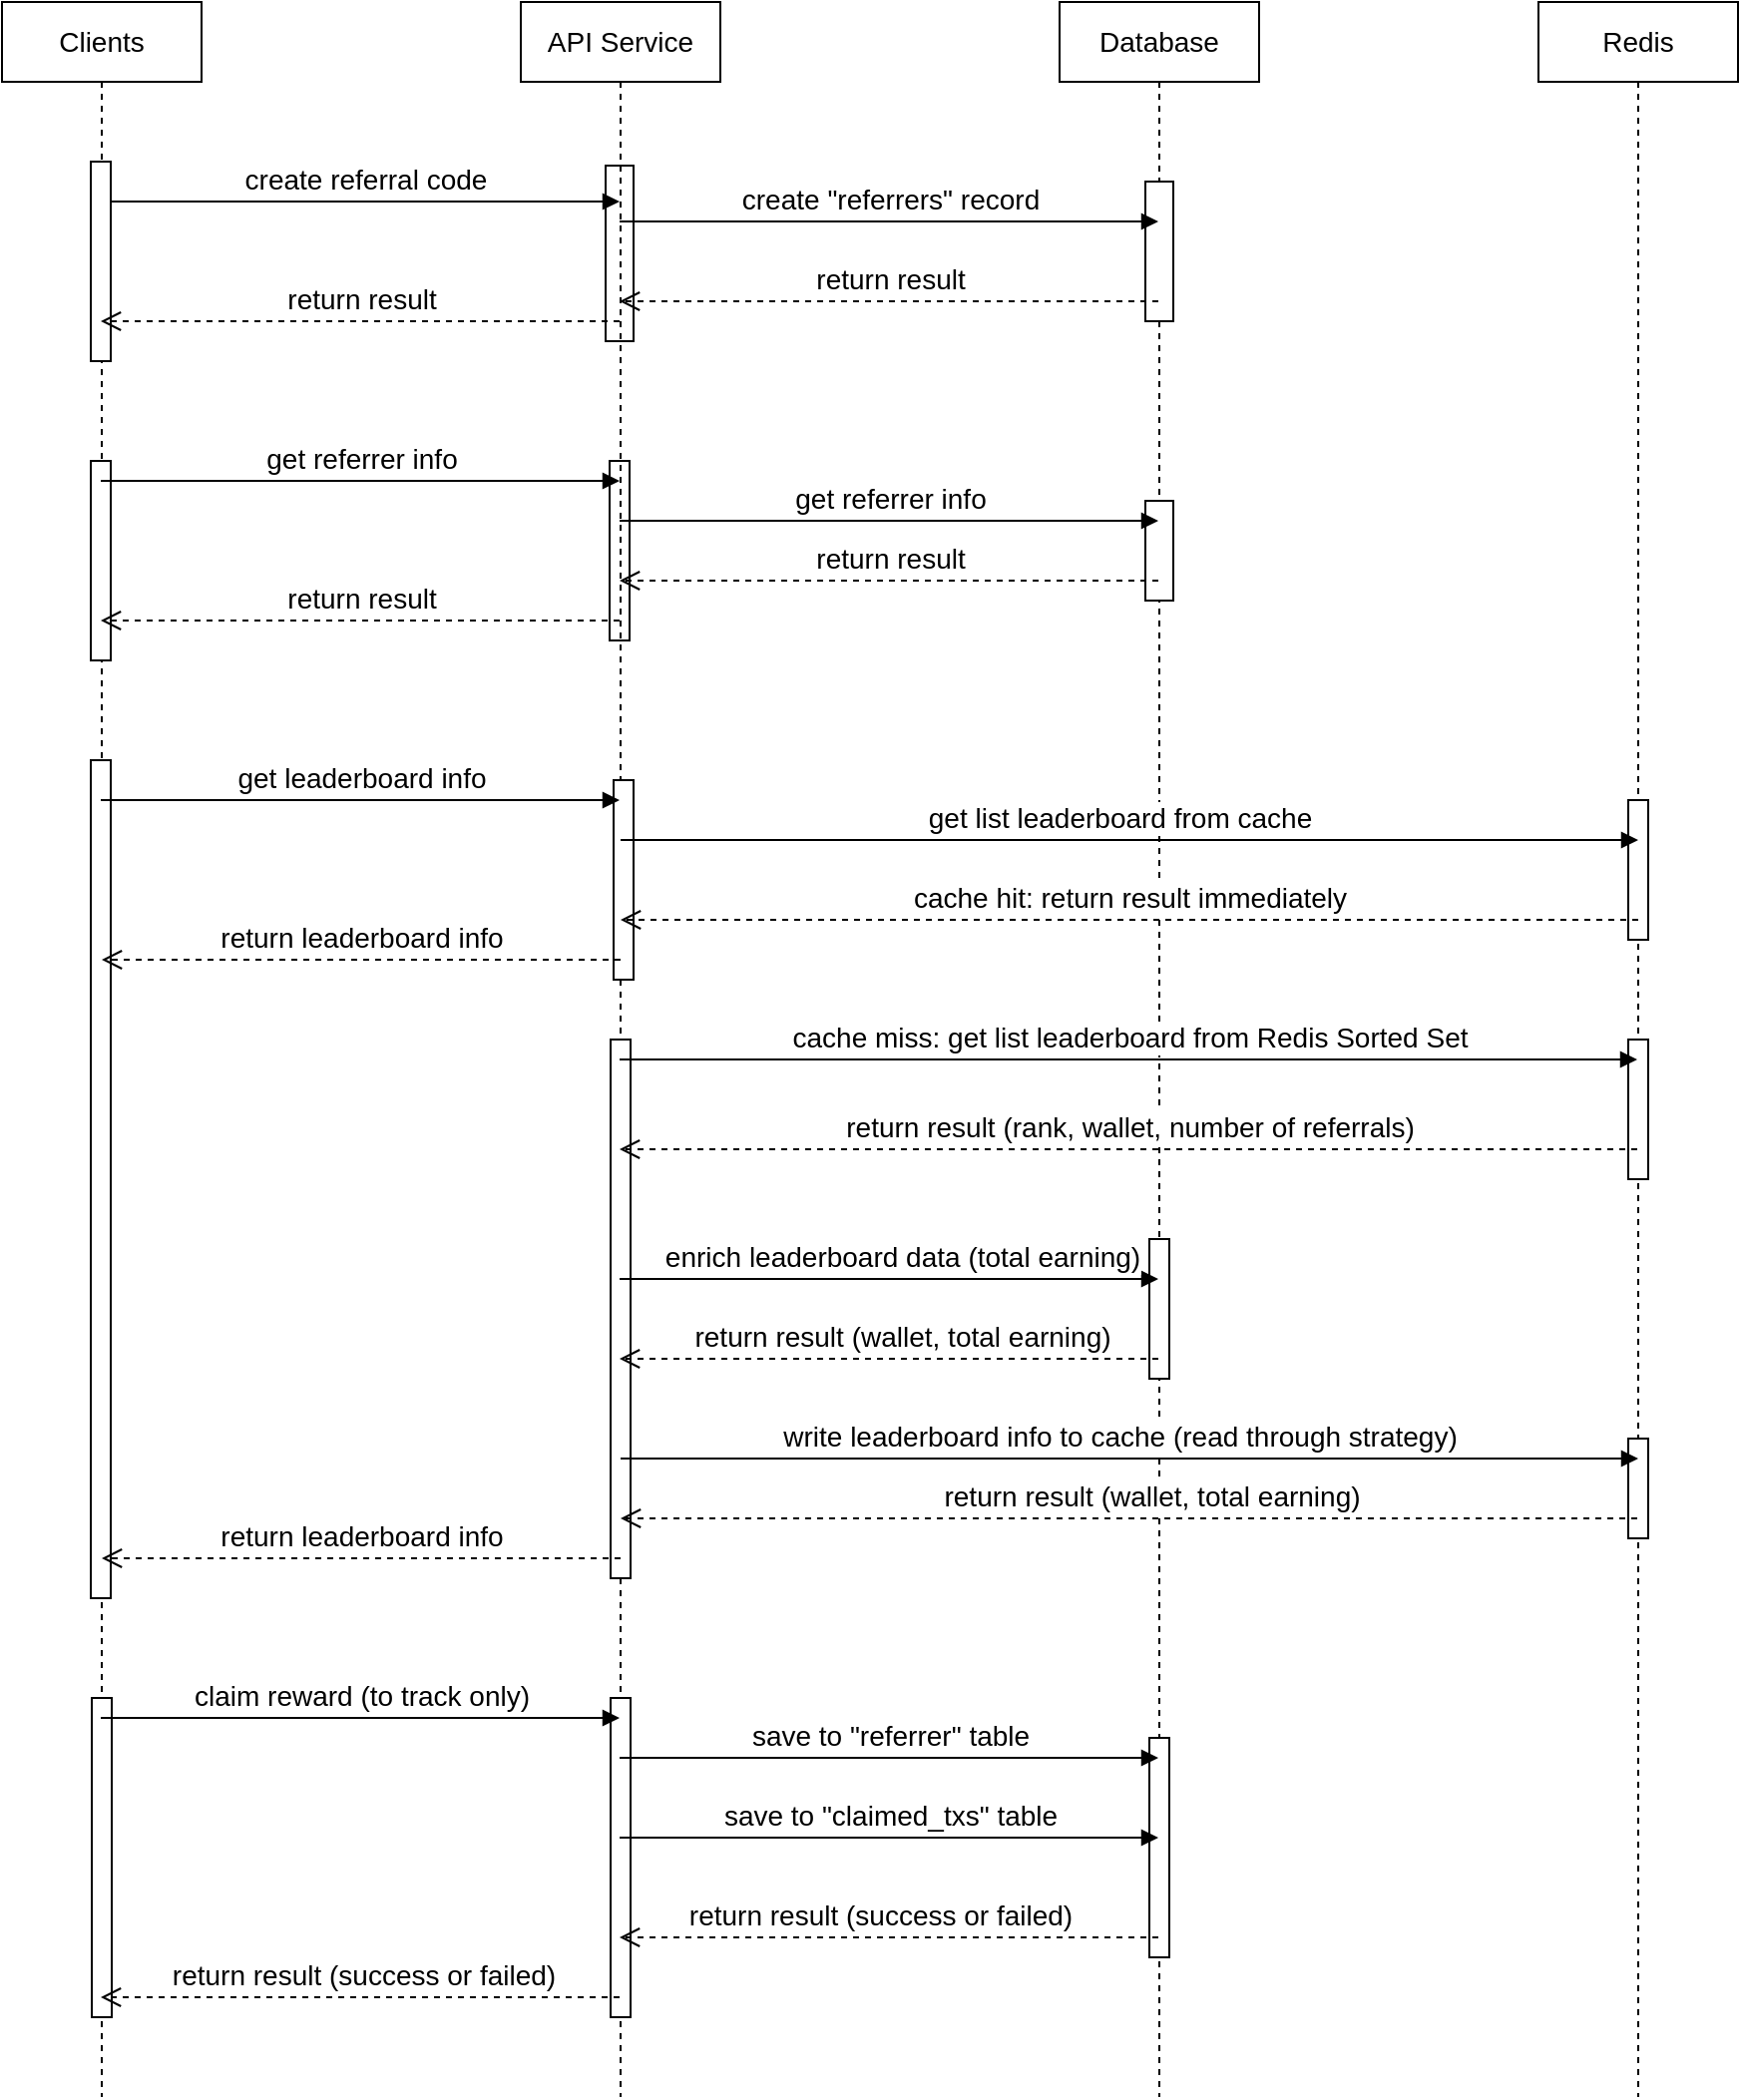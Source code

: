 <mxfile version="18.1.3" type="github">
  <diagram id="ZGwalyleYwvO8AtcDpwx" name="Page-1">
    <mxGraphModel dx="1426" dy="688" grid="1" gridSize="10" guides="1" tooltips="1" connect="1" arrows="1" fold="1" page="1" pageScale="1" pageWidth="850" pageHeight="1100" math="0" shadow="0">
      <root>
        <mxCell id="0" />
        <mxCell id="1" parent="0" />
        <mxCell id="zgXDMcQc70BsnG4MItMS-13" value="" style="html=1;points=[];perimeter=orthogonalPerimeter;" vertex="1" parent="1">
          <mxGeometry x="384.5" y="270" width="10" height="90" as="geometry" />
        </mxCell>
        <mxCell id="zgXDMcQc70BsnG4MItMS-8" value="" style="html=1;points=[];perimeter=orthogonalPerimeter;" vertex="1" parent="1">
          <mxGeometry x="382.5" y="122" width="14" height="88" as="geometry" />
        </mxCell>
        <mxCell id="bLqd7wcAviLybuqdrjyT-1" value="Clients" style="shape=umlLifeline;perimeter=lifelinePerimeter;whiteSpace=wrap;html=1;container=1;collapsible=0;recursiveResize=0;outlineConnect=0;fontSize=14;" parent="1" vertex="1">
          <mxGeometry x="80" y="40" width="100" height="1050" as="geometry" />
        </mxCell>
        <mxCell id="zgXDMcQc70BsnG4MItMS-7" value="" style="html=1;points=[];perimeter=orthogonalPerimeter;" vertex="1" parent="bLqd7wcAviLybuqdrjyT-1">
          <mxGeometry x="44.5" y="80" width="10" height="100" as="geometry" />
        </mxCell>
        <mxCell id="zgXDMcQc70BsnG4MItMS-12" value="" style="html=1;points=[];perimeter=orthogonalPerimeter;" vertex="1" parent="bLqd7wcAviLybuqdrjyT-1">
          <mxGeometry x="44.5" y="230" width="10" height="100" as="geometry" />
        </mxCell>
        <mxCell id="zgXDMcQc70BsnG4MItMS-16" value="" style="html=1;points=[];perimeter=orthogonalPerimeter;" vertex="1" parent="bLqd7wcAviLybuqdrjyT-1">
          <mxGeometry x="44.5" y="380" width="10" height="420" as="geometry" />
        </mxCell>
        <mxCell id="zgXDMcQc70BsnG4MItMS-27" value="" style="html=1;points=[];perimeter=orthogonalPerimeter;" vertex="1" parent="bLqd7wcAviLybuqdrjyT-1">
          <mxGeometry x="45" y="850" width="10" height="160" as="geometry" />
        </mxCell>
        <mxCell id="bLqd7wcAviLybuqdrjyT-2" value="API Service" style="shape=umlLifeline;perimeter=lifelinePerimeter;whiteSpace=wrap;html=1;container=1;collapsible=0;recursiveResize=0;outlineConnect=0;fontSize=14;" parent="1" vertex="1">
          <mxGeometry x="340" y="40" width="100" height="1050" as="geometry" />
        </mxCell>
        <mxCell id="zgXDMcQc70BsnG4MItMS-17" value="" style="html=1;points=[];perimeter=orthogonalPerimeter;" vertex="1" parent="bLqd7wcAviLybuqdrjyT-2">
          <mxGeometry x="46.5" y="390" width="10" height="100" as="geometry" />
        </mxCell>
        <mxCell id="zgXDMcQc70BsnG4MItMS-21" value="" style="html=1;points=[];perimeter=orthogonalPerimeter;" vertex="1" parent="bLqd7wcAviLybuqdrjyT-2">
          <mxGeometry x="45" y="520" width="10" height="270" as="geometry" />
        </mxCell>
        <mxCell id="zgXDMcQc70BsnG4MItMS-28" value="" style="html=1;points=[];perimeter=orthogonalPerimeter;" vertex="1" parent="bLqd7wcAviLybuqdrjyT-2">
          <mxGeometry x="45" y="850" width="10" height="160" as="geometry" />
        </mxCell>
        <mxCell id="bLqd7wcAviLybuqdrjyT-3" value="Database" style="shape=umlLifeline;perimeter=lifelinePerimeter;whiteSpace=wrap;html=1;container=1;collapsible=0;recursiveResize=0;outlineConnect=0;fontSize=14;" parent="1" vertex="1">
          <mxGeometry x="610" y="40" width="100" height="1050" as="geometry" />
        </mxCell>
        <mxCell id="zgXDMcQc70BsnG4MItMS-11" value="" style="html=1;points=[];perimeter=orthogonalPerimeter;" vertex="1" parent="bLqd7wcAviLybuqdrjyT-3">
          <mxGeometry x="43" y="90" width="14" height="70" as="geometry" />
        </mxCell>
        <mxCell id="zgXDMcQc70BsnG4MItMS-15" value="" style="html=1;points=[];perimeter=orthogonalPerimeter;" vertex="1" parent="bLqd7wcAviLybuqdrjyT-3">
          <mxGeometry x="43" y="250" width="14" height="50" as="geometry" />
        </mxCell>
        <mxCell id="zgXDMcQc70BsnG4MItMS-23" value="" style="html=1;points=[];perimeter=orthogonalPerimeter;" vertex="1" parent="bLqd7wcAviLybuqdrjyT-3">
          <mxGeometry x="45" y="620" width="10" height="70" as="geometry" />
        </mxCell>
        <mxCell id="zgXDMcQc70BsnG4MItMS-29" value="" style="html=1;points=[];perimeter=orthogonalPerimeter;" vertex="1" parent="bLqd7wcAviLybuqdrjyT-3">
          <mxGeometry x="45" y="870" width="10" height="110" as="geometry" />
        </mxCell>
        <mxCell id="bLqd7wcAviLybuqdrjyT-4" value="Redis" style="shape=umlLifeline;perimeter=lifelinePerimeter;whiteSpace=wrap;html=1;container=1;collapsible=0;recursiveResize=0;outlineConnect=0;fontSize=14;" parent="1" vertex="1">
          <mxGeometry x="850" y="40" width="100" height="1050" as="geometry" />
        </mxCell>
        <mxCell id="zgXDMcQc70BsnG4MItMS-18" value="" style="html=1;points=[];perimeter=orthogonalPerimeter;" vertex="1" parent="bLqd7wcAviLybuqdrjyT-4">
          <mxGeometry x="45" y="400" width="10" height="70" as="geometry" />
        </mxCell>
        <mxCell id="zgXDMcQc70BsnG4MItMS-20" value="" style="html=1;points=[];perimeter=orthogonalPerimeter;" vertex="1" parent="bLqd7wcAviLybuqdrjyT-4">
          <mxGeometry x="45" y="520" width="10" height="70" as="geometry" />
        </mxCell>
        <mxCell id="zgXDMcQc70BsnG4MItMS-26" value="" style="html=1;points=[];perimeter=orthogonalPerimeter;" vertex="1" parent="bLqd7wcAviLybuqdrjyT-4">
          <mxGeometry x="45" y="720" width="10" height="50" as="geometry" />
        </mxCell>
        <mxCell id="bLqd7wcAviLybuqdrjyT-5" value="create referral code" style="html=1;verticalAlign=bottom;endArrow=block;rounded=0;fontSize=14;" parent="1" edge="1" source="zgXDMcQc70BsnG4MItMS-7">
          <mxGeometry width="80" relative="1" as="geometry">
            <mxPoint x="129.5" y="140" as="sourcePoint" />
            <mxPoint x="389.5" y="140" as="targetPoint" />
          </mxGeometry>
        </mxCell>
        <mxCell id="bLqd7wcAviLybuqdrjyT-6" value="create &quot;referrers&quot; record" style="html=1;verticalAlign=bottom;endArrow=block;rounded=0;fontSize=14;" parent="1" edge="1">
          <mxGeometry width="80" relative="1" as="geometry">
            <mxPoint x="389.5" y="150" as="sourcePoint" />
            <mxPoint x="659.5" y="150" as="targetPoint" />
          </mxGeometry>
        </mxCell>
        <mxCell id="bLqd7wcAviLybuqdrjyT-7" value="return result" style="html=1;verticalAlign=bottom;endArrow=open;dashed=1;endSize=8;rounded=0;fontSize=14;" parent="1" edge="1">
          <mxGeometry relative="1" as="geometry">
            <mxPoint x="659.5" y="190" as="sourcePoint" />
            <mxPoint x="389.5" y="190" as="targetPoint" />
          </mxGeometry>
        </mxCell>
        <mxCell id="bLqd7wcAviLybuqdrjyT-8" value="return result" style="html=1;verticalAlign=bottom;endArrow=open;dashed=1;endSize=8;rounded=0;fontSize=14;" parent="1" edge="1">
          <mxGeometry relative="1" as="geometry">
            <mxPoint x="389.5" y="200" as="sourcePoint" />
            <mxPoint x="129.5" y="200" as="targetPoint" />
          </mxGeometry>
        </mxCell>
        <mxCell id="bLqd7wcAviLybuqdrjyT-9" value="get referrer info" style="html=1;verticalAlign=bottom;endArrow=block;rounded=0;fontSize=14;" parent="1" edge="1">
          <mxGeometry width="80" relative="1" as="geometry">
            <mxPoint x="129.5" y="280" as="sourcePoint" />
            <mxPoint x="389.5" y="280" as="targetPoint" />
          </mxGeometry>
        </mxCell>
        <mxCell id="bLqd7wcAviLybuqdrjyT-10" value="get referrer info" style="html=1;verticalAlign=bottom;endArrow=block;rounded=0;fontSize=14;" parent="1" edge="1">
          <mxGeometry width="80" relative="1" as="geometry">
            <mxPoint x="389.5" y="300" as="sourcePoint" />
            <mxPoint x="659.5" y="300" as="targetPoint" />
          </mxGeometry>
        </mxCell>
        <mxCell id="bLqd7wcAviLybuqdrjyT-11" value="return result" style="html=1;verticalAlign=bottom;endArrow=open;dashed=1;endSize=8;rounded=0;fontSize=14;" parent="1" edge="1">
          <mxGeometry relative="1" as="geometry">
            <mxPoint x="659.5" y="330" as="sourcePoint" />
            <mxPoint x="389.5" y="330" as="targetPoint" />
          </mxGeometry>
        </mxCell>
        <mxCell id="bLqd7wcAviLybuqdrjyT-12" value="return result" style="html=1;verticalAlign=bottom;endArrow=open;dashed=1;endSize=8;rounded=0;fontSize=14;" parent="1" edge="1">
          <mxGeometry relative="1" as="geometry">
            <mxPoint x="389.5" y="350" as="sourcePoint" />
            <mxPoint x="129.5" y="350" as="targetPoint" />
          </mxGeometry>
        </mxCell>
        <mxCell id="bLqd7wcAviLybuqdrjyT-14" value="get leaderboard info" style="html=1;verticalAlign=bottom;endArrow=block;rounded=0;fontSize=14;" parent="1" edge="1">
          <mxGeometry width="80" relative="1" as="geometry">
            <mxPoint x="129.5" y="440" as="sourcePoint" />
            <mxPoint x="389.5" y="440" as="targetPoint" />
          </mxGeometry>
        </mxCell>
        <mxCell id="bLqd7wcAviLybuqdrjyT-15" value="cache miss: get list leaderboard from Redis Sorted Set" style="html=1;verticalAlign=bottom;endArrow=block;rounded=0;fontSize=14;" parent="1" edge="1">
          <mxGeometry width="80" relative="1" as="geometry">
            <mxPoint x="389.5" y="570" as="sourcePoint" />
            <mxPoint x="899.5" y="570" as="targetPoint" />
          </mxGeometry>
        </mxCell>
        <mxCell id="bLqd7wcAviLybuqdrjyT-17" value="return result (rank, wallet, number of referrals)" style="html=1;verticalAlign=bottom;endArrow=open;dashed=1;endSize=8;rounded=0;fontSize=14;" parent="1" edge="1">
          <mxGeometry relative="1" as="geometry">
            <mxPoint x="899.5" y="615" as="sourcePoint" />
            <mxPoint x="389.5" y="615" as="targetPoint" />
          </mxGeometry>
        </mxCell>
        <mxCell id="bLqd7wcAviLybuqdrjyT-18" value="enrich leaderboard data (total earning)" style="html=1;verticalAlign=bottom;endArrow=block;rounded=0;fontSize=14;" parent="1" edge="1">
          <mxGeometry x="0.041" width="80" relative="1" as="geometry">
            <mxPoint x="389.5" y="680" as="sourcePoint" />
            <mxPoint x="659.5" y="680" as="targetPoint" />
            <mxPoint x="1" as="offset" />
          </mxGeometry>
        </mxCell>
        <mxCell id="bLqd7wcAviLybuqdrjyT-19" value="return result (wallet, total earning)" style="html=1;verticalAlign=bottom;endArrow=open;dashed=1;endSize=8;rounded=0;fontSize=14;" parent="1" edge="1">
          <mxGeometry x="-0.041" relative="1" as="geometry">
            <mxPoint x="659.5" y="720" as="sourcePoint" />
            <mxPoint x="389.5" y="720" as="targetPoint" />
            <mxPoint x="1" as="offset" />
          </mxGeometry>
        </mxCell>
        <mxCell id="bLqd7wcAviLybuqdrjyT-20" value="return leaderboard info" style="html=1;verticalAlign=bottom;endArrow=open;dashed=1;endSize=8;rounded=0;fontSize=14;" parent="1" edge="1">
          <mxGeometry relative="1" as="geometry">
            <mxPoint x="390" y="820" as="sourcePoint" />
            <mxPoint x="130" y="820" as="targetPoint" />
            <mxPoint as="offset" />
          </mxGeometry>
        </mxCell>
        <mxCell id="bLqd7wcAviLybuqdrjyT-21" value="claim reward (to track only)" style="html=1;verticalAlign=bottom;endArrow=block;rounded=0;fontSize=14;" parent="1" edge="1">
          <mxGeometry width="80" relative="1" as="geometry">
            <mxPoint x="129.5" y="900" as="sourcePoint" />
            <mxPoint x="389.5" y="900" as="targetPoint" />
          </mxGeometry>
        </mxCell>
        <mxCell id="bLqd7wcAviLybuqdrjyT-22" value="save to &quot;referrer&quot; table" style="html=1;verticalAlign=bottom;endArrow=block;rounded=0;fontSize=14;" parent="1" edge="1">
          <mxGeometry width="80" relative="1" as="geometry">
            <mxPoint x="389.5" y="920" as="sourcePoint" />
            <mxPoint x="659.5" y="920" as="targetPoint" />
          </mxGeometry>
        </mxCell>
        <mxCell id="bLqd7wcAviLybuqdrjyT-23" value="save to &quot;claimed_txs&quot; table" style="html=1;verticalAlign=bottom;endArrow=block;rounded=0;fontSize=14;" parent="1" edge="1">
          <mxGeometry width="80" relative="1" as="geometry">
            <mxPoint x="389.5" y="960" as="sourcePoint" />
            <mxPoint x="659.5" y="960" as="targetPoint" />
          </mxGeometry>
        </mxCell>
        <mxCell id="bLqd7wcAviLybuqdrjyT-24" value="return result (success or failed)" style="html=1;verticalAlign=bottom;endArrow=open;dashed=1;endSize=8;rounded=0;fontSize=14;" parent="1" edge="1">
          <mxGeometry x="0.033" relative="1" as="geometry">
            <mxPoint x="659.5" y="1010" as="sourcePoint" />
            <mxPoint x="389.5" y="1010" as="targetPoint" />
            <mxPoint as="offset" />
          </mxGeometry>
        </mxCell>
        <mxCell id="bLqd7wcAviLybuqdrjyT-25" value="return result (success or failed)" style="html=1;verticalAlign=bottom;endArrow=open;dashed=1;endSize=8;rounded=0;fontSize=14;" parent="1" edge="1">
          <mxGeometry x="-0.004" relative="1" as="geometry">
            <mxPoint x="389.5" y="1040" as="sourcePoint" />
            <mxPoint x="129.5" y="1040" as="targetPoint" />
            <mxPoint x="1" as="offset" />
          </mxGeometry>
        </mxCell>
        <mxCell id="zgXDMcQc70BsnG4MItMS-1" value="get list leaderboard from cache" style="html=1;verticalAlign=bottom;endArrow=block;rounded=0;fontSize=14;" edge="1" parent="1">
          <mxGeometry x="-0.02" width="80" relative="1" as="geometry">
            <mxPoint x="390" y="460" as="sourcePoint" />
            <mxPoint x="900" y="460" as="targetPoint" />
            <mxPoint as="offset" />
          </mxGeometry>
        </mxCell>
        <mxCell id="zgXDMcQc70BsnG4MItMS-2" value="write leaderboard info to cache (read through strategy)" style="html=1;verticalAlign=bottom;endArrow=block;rounded=0;fontSize=14;" edge="1" parent="1">
          <mxGeometry x="-0.02" width="80" relative="1" as="geometry">
            <mxPoint x="390" y="770" as="sourcePoint" />
            <mxPoint x="900" y="770" as="targetPoint" />
            <mxPoint as="offset" />
          </mxGeometry>
        </mxCell>
        <mxCell id="zgXDMcQc70BsnG4MItMS-3" value="cache hit: return result immediately" style="html=1;verticalAlign=bottom;endArrow=open;dashed=1;endSize=8;rounded=0;fontSize=14;" edge="1" parent="1">
          <mxGeometry relative="1" as="geometry">
            <mxPoint x="900" y="500" as="sourcePoint" />
            <mxPoint x="390" y="500" as="targetPoint" />
          </mxGeometry>
        </mxCell>
        <mxCell id="zgXDMcQc70BsnG4MItMS-4" value="return leaderboard info" style="html=1;verticalAlign=bottom;endArrow=open;dashed=1;endSize=8;rounded=0;fontSize=14;" edge="1" parent="1" target="bLqd7wcAviLybuqdrjyT-1">
          <mxGeometry relative="1" as="geometry">
            <mxPoint x="390" y="520" as="sourcePoint" />
            <mxPoint x="-120" y="520" as="targetPoint" />
          </mxGeometry>
        </mxCell>
        <mxCell id="zgXDMcQc70BsnG4MItMS-24" value="return result (wallet, total earning)" style="html=1;verticalAlign=bottom;endArrow=open;dashed=1;endSize=8;rounded=0;fontSize=14;" edge="1" parent="1" source="bLqd7wcAviLybuqdrjyT-4">
          <mxGeometry x="-0.041" relative="1" as="geometry">
            <mxPoint x="660" y="800" as="sourcePoint" />
            <mxPoint x="390" y="800" as="targetPoint" />
            <mxPoint x="1" as="offset" />
          </mxGeometry>
        </mxCell>
      </root>
    </mxGraphModel>
  </diagram>
</mxfile>
